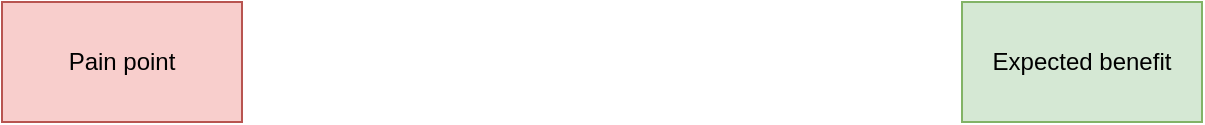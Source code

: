 <mxfile version="24.6.3" type="github" pages="3">
  <diagram id="twk73DMDN8ZU2yeEz9gN" name="Pain points and expected benefits">
    <mxGraphModel dx="1420" dy="732" grid="1" gridSize="10" guides="1" tooltips="1" connect="1" arrows="1" fold="1" page="1" pageScale="1" pageWidth="3300" pageHeight="4681" math="0" shadow="0">
      <root>
        <mxCell id="0" />
        <mxCell id="1" parent="0" />
        <mxCell id="dZRmw0rccMgG-eFrL56m-1" value="Pain point" style="rounded=0;whiteSpace=wrap;html=1;fillColor=#f8cecc;strokeColor=#b85450;" parent="1" vertex="1">
          <mxGeometry x="200" y="40" width="120" height="60" as="geometry" />
        </mxCell>
        <mxCell id="dZRmw0rccMgG-eFrL56m-2" value="Expected benefit" style="rounded=0;whiteSpace=wrap;html=1;fillColor=#d5e8d4;strokeColor=#82b366;" parent="1" vertex="1">
          <mxGeometry x="680" y="40" width="120" height="60" as="geometry" />
        </mxCell>
      </root>
    </mxGraphModel>
  </diagram>
  <diagram name="Needs" id="GF7OaNWlpsntlyMCokd7">
    <mxGraphModel dx="5485" dy="1126" grid="0" gridSize="10" guides="1" tooltips="1" connect="1" arrows="1" fold="1" page="1" pageScale="1" pageWidth="3300" pageHeight="4681" math="0" shadow="0">
      <root>
        <mxCell id="0" />
        <mxCell id="1" parent="0" />
        <mxCell id="7k-AmSmw4N_ky5tJrCOa-10" value="Measure ML performances" style="rounded=0;whiteSpace=wrap;html=1;fillColor=#d5e8d4;strokeColor=#82b366;" parent="1" vertex="1">
          <mxGeometry x="-120" y="120" width="160" height="60" as="geometry" />
        </mxCell>
        <mxCell id="7k-AmSmw4N_ky5tJrCOa-11" value="Measure energy consumption" style="rounded=0;whiteSpace=wrap;html=1;fillColor=#d5e8d4;strokeColor=#82b366;" parent="1" vertex="1">
          <mxGeometry x="-120" y="330" width="160" height="60" as="geometry" />
        </mxCell>
        <mxCell id="7k-AmSmw4N_ky5tJrCOa-12" value="Measure memory usage&amp;nbsp;" style="rounded=0;whiteSpace=wrap;html=1;fillColor=#d5e8d4;strokeColor=#82b366;" parent="1" vertex="1">
          <mxGeometry x="-120" y="400" width="160" height="60" as="geometry" />
        </mxCell>
        <mxCell id="7k-AmSmw4N_ky5tJrCOa-13" value="Measure ML pipeline latency" style="rounded=0;whiteSpace=wrap;html=1;fillColor=#d5e8d4;strokeColor=#82b366;" parent="1" vertex="1">
          <mxGeometry x="-120" y="260" width="160" height="60" as="geometry" />
        </mxCell>
        <UserObject label="Estimate &amp;lt;X&amp;gt;&amp;nbsp; (fo&lt;b&gt;r&amp;nbsp;&lt;/b&gt;unavailable or non existing targets)" tooltip="Cela peut concerner des cibles matérielles &#xa;qui ne sont psa encore disponibles sur&#xa;le marché mais dont on a déjà quelques &#xa;caractéristiques, ou des cibes non approvisionnées." id="7k-AmSmw4N_ky5tJrCOa-14">
          <mxCell style="rounded=0;whiteSpace=wrap;html=1;fillColor=#d5e8d4;strokeColor=#82b366;" parent="1" vertex="1">
            <mxGeometry x="80" y="600" width="160" height="60" as="geometry" />
          </mxCell>
        </UserObject>
        <mxCell id="7k-AmSmw4N_ky5tJrCOa-15" value="Automate mesurements (perform a series of mesurement exp. automatically" style="rounded=0;whiteSpace=wrap;html=1;fillColor=#d5e8d4;strokeColor=#82b366;" parent="1" vertex="1">
          <mxGeometry x="80" y="670" width="160" height="60" as="geometry" />
        </mxCell>
        <mxCell id="7k-AmSmw4N_ky5tJrCOa-16" value="Measure &amp;lt;X&amp;gt; for the same model on multiple targets,&amp;nbsp;" style="rounded=0;whiteSpace=wrap;html=1;fillColor=#d5e8d4;strokeColor=#82b366;" parent="1" vertex="1">
          <mxGeometry x="-120" y="600" width="160" height="60" as="geometry" />
        </mxCell>
        <mxCell id="7k-AmSmw4N_ky5tJrCOa-17" value="Measure &amp;lt;X&amp;gt; for the same model using multiple frameworks" style="rounded=0;whiteSpace=wrap;html=1;fillColor=#d5e8d4;strokeColor=#82b366;" parent="1" vertex="1">
          <mxGeometry x="-120" y="670" width="160" height="60" as="geometry" />
        </mxCell>
        <mxCell id="7k-AmSmw4N_ky5tJrCOa-18" value="Explore multiple deployment solutions and provide comparative results" style="rounded=0;whiteSpace=wrap;html=1;fillColor=#d5e8d4;strokeColor=#82b366;" parent="1" vertex="1">
          <mxGeometry x="-120" y="740" width="160" height="60" as="geometry" />
        </mxCell>
        <mxCell id="7k-AmSmw4N_ky5tJrCOa-19" value="Find the optimal deployment solution for a given model and a set of criteria" style="rounded=0;whiteSpace=wrap;html=1;fillColor=#d5e8d4;strokeColor=#82b366;" parent="1" vertex="1">
          <mxGeometry x="80" y="260" width="160" height="60" as="geometry" />
        </mxCell>
        <UserObject label="Find the best model architecture and deployment solution&amp;nbsp; for a given problem" tooltip="Le besoin de trouver la meilleure configuration &#xa;(modèle, framework, cible), &#xa;le modèle étant ici une variable libre.&#xa;On ne part pas d&#39;un modèle dont l&#39;architecture &#xa;est donnée, mais on optimise &#xa;l&#39;architecture pour un hardware donné (HW-NAS)." id="7k-AmSmw4N_ky5tJrCOa-20">
          <mxCell style="rounded=0;whiteSpace=wrap;html=1;fillColor=#d5e8d4;strokeColor=#82b366;" parent="1" vertex="1">
            <mxGeometry x="80" y="740" width="160" height="60" as="geometry" />
          </mxCell>
        </UserObject>
        <mxCell id="7k-AmSmw4N_ky5tJrCOa-21" value="Compare the &amp;lt;X&amp;gt; for multiple deployment solutions" style="rounded=0;whiteSpace=wrap;html=1;fillColor=#d5e8d4;strokeColor=#82b366;" parent="1" vertex="1">
          <mxGeometry x="-120" y="880" width="160" height="60" as="geometry" />
        </mxCell>
        <mxCell id="7k-AmSmw4N_ky5tJrCOa-26" value="Find possible deployment solutions for a given model and criteria" style="rounded=0;whiteSpace=wrap;html=1;fillColor=#d5e8d4;strokeColor=#82b366;" parent="1" vertex="1">
          <mxGeometry x="-120" y="810" width="160" height="60" as="geometry" />
        </mxCell>
        <mxCell id="7k-AmSmw4N_ky5tJrCOa-33" value="Estimate the effect of faults (e.g. SEUs) on the model performance" style="rounded=0;whiteSpace=wrap;html=1;fillColor=#d5e8d4;strokeColor=#82b366;" parent="1" vertex="1">
          <mxGeometry x="280" y="600" width="160" height="60" as="geometry" />
        </mxCell>
        <mxCell id="7k-AmSmw4N_ky5tJrCOa-36" value="Measure CPU usage" style="rounded=0;whiteSpace=wrap;html=1;fillColor=#d5e8d4;strokeColor=#82b366;" parent="1" vertex="1">
          <mxGeometry x="-120" y="190" width="160" height="60" as="geometry" />
        </mxCell>
        <mxCell id="7k-AmSmw4N_ky5tJrCOa-40" value="Find the optimal deployment" style="rounded=0;whiteSpace=wrap;html=1;fillColor=#d5e8d4;strokeColor=#82b366;" parent="1" vertex="1">
          <mxGeometry x="-120" y="950" width="160" height="60" as="geometry" />
        </mxCell>
        <mxCell id="7k-AmSmw4N_ky5tJrCOa-50" value="Measure temperature profile" style="rounded=0;whiteSpace=wrap;html=1;fillColor=#d5e8d4;strokeColor=#82b366;" parent="1" vertex="1">
          <mxGeometry x="-120" y="470" width="160" height="60" as="geometry" />
        </mxCell>
        <mxCell id="7k-AmSmw4N_ky5tJrCOa-112" style="edgeStyle=orthogonalEdgeStyle;rounded=0;orthogonalLoop=1;jettySize=auto;html=1;exitX=0.25;exitY=1;exitDx=0;exitDy=0;entryX=0;entryY=0.5;entryDx=0;entryDy=0;endArrow=none;endFill=0;" parent="1" source="7k-AmSmw4N_ky5tJrCOa-107" target="7k-AmSmw4N_ky5tJrCOa-111" edge="1">
          <mxGeometry relative="1" as="geometry" />
        </mxCell>
        <mxCell id="7k-AmSmw4N_ky5tJrCOa-56" value="Demonstrate that the model implementation preserves the semantics of the model" style="rounded=0;whiteSpace=wrap;html=1;fillColor=#d5e8d4;strokeColor=#82b366;fontSize=10;" parent="1" vertex="1">
          <mxGeometry x="340" y="190" width="120" height="50" as="geometry" />
        </mxCell>
        <UserObject label="Select a HW targets(according to high level criteria)" tooltip="Le besoin est de connaitre ce qui existe&#xa;et d&#39;avoir une idée des &#xa;grandes caractéristiques des cibles matérielles &#xa;(nombre de coeurs, présence d&#39;accélérateurs, &#xa;quantité mémoire, etc.).&#xa;Il s&#39;agit d&#39;un besoin d&#39;information et&#xa;de moyen d&#39;accès à cette information &#xa;(capacité de recherche sur un critère &#xa;donné).&#xa;" id="7k-AmSmw4N_ky5tJrCOa-58">
          <mxCell style="rounded=0;whiteSpace=wrap;html=1;fillColor=#d5e8d4;strokeColor=#82b366;" parent="1" vertex="1">
            <mxGeometry x="80" y="120" width="160" height="60" as="geometry" />
          </mxCell>
        </UserObject>
        <mxCell id="7k-AmSmw4N_ky5tJrCOa-115" style="edgeStyle=orthogonalEdgeStyle;rounded=0;orthogonalLoop=1;jettySize=auto;html=1;exitX=0.25;exitY=1;exitDx=0;exitDy=0;entryX=0;entryY=0.5;entryDx=0;entryDy=0;strokeColor=default;align=center;verticalAlign=middle;fontFamily=Helvetica;fontSize=11;fontColor=default;labelBackgroundColor=default;endArrow=none;endFill=0;" parent="1" source="7k-AmSmw4N_ky5tJrCOa-107" target="7k-AmSmw4N_ky5tJrCOa-56" edge="1">
          <mxGeometry relative="1" as="geometry" />
        </mxCell>
        <mxCell id="7k-AmSmw4N_ky5tJrCOa-118" style="edgeStyle=orthogonalEdgeStyle;rounded=0;orthogonalLoop=1;jettySize=auto;html=1;exitX=0.25;exitY=1;exitDx=0;exitDy=0;entryX=0;entryY=0.5;entryDx=0;entryDy=0;flowAnimation=0;endArrow=none;endFill=0;" parent="1" source="7k-AmSmw4N_ky5tJrCOa-107" target="7k-AmSmw4N_ky5tJrCOa-116" edge="1">
          <mxGeometry relative="1" as="geometry" />
        </mxCell>
        <mxCell id="7k-AmSmw4N_ky5tJrCOa-119" style="edgeStyle=orthogonalEdgeStyle;rounded=0;orthogonalLoop=1;jettySize=auto;html=1;exitX=0.25;exitY=1;exitDx=0;exitDy=0;entryX=0;entryY=0.5;entryDx=0;entryDy=0;strokeColor=default;align=center;verticalAlign=middle;fontFamily=Helvetica;fontSize=11;fontColor=default;labelBackgroundColor=default;endArrow=none;endFill=0;flowAnimation=0;" parent="1" source="7k-AmSmw4N_ky5tJrCOa-107" target="7k-AmSmw4N_ky5tJrCOa-117" edge="1">
          <mxGeometry relative="1" as="geometry" />
        </mxCell>
        <mxCell id="7k-AmSmw4N_ky5tJrCOa-126" style="edgeStyle=orthogonalEdgeStyle;rounded=0;orthogonalLoop=1;jettySize=auto;html=1;exitX=0.25;exitY=1;exitDx=0;exitDy=0;entryX=0;entryY=0.5;entryDx=0;entryDy=0;endArrow=none;endFill=0;" parent="1" source="7k-AmSmw4N_ky5tJrCOa-107" target="7k-AmSmw4N_ky5tJrCOa-125" edge="1">
          <mxGeometry relative="1" as="geometry" />
        </mxCell>
        <mxCell id="7k-AmSmw4N_ky5tJrCOa-107" value="Provide the evidences required by certification" style="rounded=0;whiteSpace=wrap;html=1;fillColor=#d5e8d4;strokeColor=#82b366;" parent="1" vertex="1">
          <mxGeometry x="280" y="120" width="160" height="60" as="geometry" />
        </mxCell>
        <UserObject label="&quot;Debug&quot; the model" tooltip="Par &quot;bug&quot;, on entend une propriété non satisfaite.&#xa;Ce peut êter par exemple la non identité de l&#39;implémentation avec l&#39;implémenation de réference, &#xa;de façon à pouvoir remonter aux causes racines. &#xa;C&#39;est par ex. ce que nous avons fait pour l&#39;ACAS XU." id="7k-AmSmw4N_ky5tJrCOa-109">
          <mxCell style="rounded=0;whiteSpace=wrap;html=1;fillColor=#d5e8d4;strokeColor=#82b366;" parent="1" vertex="1">
            <mxGeometry x="560" y="120" width="160" height="60" as="geometry" />
          </mxCell>
        </UserObject>
        <mxCell id="7k-AmSmw4N_ky5tJrCOa-111" value="Demonstrate mastering of the implementation toolchain" style="rounded=0;whiteSpace=wrap;html=1;fillColor=#d5e8d4;strokeColor=#82b366;fontSize=10;" parent="1" vertex="1">
          <mxGeometry x="340" y="250" width="120" height="50" as="geometry" />
        </mxCell>
        <mxCell id="7k-AmSmw4N_ky5tJrCOa-116" value="Demonstrate mastering of the implementation HW" style="rounded=0;whiteSpace=wrap;html=1;fillColor=#d5e8d4;strokeColor=#82b366;fontSize=10;" parent="1" vertex="1">
          <mxGeometry x="340" y="310" width="120" height="50" as="geometry" />
        </mxCell>
        <mxCell id="7k-AmSmw4N_ky5tJrCOa-117" value="Ensure model to model implementation traceability" style="rounded=0;whiteSpace=wrap;html=1;fillColor=#d5e8d4;strokeColor=#82b366;fontSize=10;" parent="1" vertex="1">
          <mxGeometry x="340" y="370" width="120" height="50" as="geometry" />
        </mxCell>
        <UserObject label="Find performance hotspots" tooltip="Le besoin est d&#39;identifier les endroits où&#xa;les ressources / le temps est consommé&#xa;de façon à éventuellement modifier l&#39;implémentation.&#xa;Pour un GPU, par ex., NVIDIA fournit l&#39;environnement&#xa;nsight. Quid des autres plateformes?&#xa;Quels sont les observables pertinents? (par ex. cache hit / miss, etc.)" id="7k-AmSmw4N_ky5tJrCOa-121">
          <mxCell style="rounded=0;whiteSpace=wrap;html=1;fillColor=#d5e8d4;strokeColor=#82b366;" parent="1" vertex="1">
            <mxGeometry x="760" y="120" width="160" height="60" as="geometry" />
          </mxCell>
        </UserObject>
        <mxCell id="7k-AmSmw4N_ky5tJrCOa-122" value="Optimize implementation" style="rounded=0;whiteSpace=wrap;html=1;fillColor=#d5e8d4;strokeColor=#82b366;" parent="1" vertex="1">
          <mxGeometry x="760" y="190" width="160" height="60" as="geometry" />
        </mxCell>
        <mxCell id="7k-AmSmw4N_ky5tJrCOa-123" value="Reduce model implementation time" style="rounded=0;whiteSpace=wrap;html=1;fillColor=#d5e8d4;strokeColor=#82b366;" parent="1" vertex="1">
          <mxGeometry x="560" y="190" width="160" height="60" as="geometry" />
        </mxCell>
        <mxCell id="7k-AmSmw4N_ky5tJrCOa-125" value="Demonstrate compliance with inference latency constraint" style="rounded=0;whiteSpace=wrap;html=1;fillColor=#d5e8d4;strokeColor=#82b366;fontSize=10;" parent="1" vertex="1">
          <mxGeometry x="340" y="430" width="120" height="50" as="geometry" />
        </mxCell>
        <mxCell id="7k-AmSmw4N_ky5tJrCOa-127" value="Ensure model&amp;nbsp;&lt;div&gt;implemenation maintainability&lt;/div&gt;" style="rounded=0;whiteSpace=wrap;html=1;fillColor=#d5e8d4;strokeColor=#82b366;" parent="1" vertex="1">
          <mxGeometry x="560" y="260" width="160" height="60" as="geometry" />
        </mxCell>
        <UserObject label="Setup the toolchain" tooltip="L&#39;utilisateur va avoir besoin de mettre en place &#xa;la chaine d&#39;outil pour la cible donnée.&#xa;La documentation est plus ou moins disponible&#xa;sur intenet, mais nécessite souvent des ajustements... &#xa;Fournir une procédure claire et complète ou, &#xa;éventuellement, un dockerfile est &#xa;un moyen de faciliter la mise en oeuvre &#xa;des outils / cibles. " id="7k-AmSmw4N_ky5tJrCOa-131">
          <mxCell style="rounded=0;whiteSpace=wrap;html=1;fillColor=#d5e8d4;strokeColor=#82b366;" parent="1" vertex="1">
            <mxGeometry x="760" y="260" width="160" height="60" as="geometry" />
          </mxCell>
        </UserObject>
        <mxCell id="7k-AmSmw4N_ky5tJrCOa-132" value="Compare&amp;nbsp; the final&amp;nbsp; implementation with a reference implementation&amp;nbsp;" style="rounded=0;whiteSpace=wrap;html=1;fillColor=#d5e8d4;strokeColor=#82b366;" parent="1" vertex="1">
          <mxGeometry x="560" y="330" width="160" height="60" as="geometry" />
        </mxCell>
        <mxCell id="7k-AmSmw4N_ky5tJrCOa-138" value="Select and apply optimization stategy (quantification, pruning etc.)" style="rounded=0;whiteSpace=wrap;html=1;fillColor=#d5e8d4;strokeColor=#82b366;" parent="1" vertex="1">
          <mxGeometry x="280" y="670" width="160" height="60" as="geometry" />
        </mxCell>
        <UserObject label="Select an implementation framework (tensorflow, tensorlof lite, etc.)" tooltip="Le besoin est de connaitre ce qui existe&#xa;et d&#39;avoir une idée des &#xa;grandes caractéristiques des cibles matérielles &#xa;(nombre de coeurs, présence d&#39;accélérateurs, &#xa;quantité mémoire, etc.).&#xa;Il s&#39;agit d&#39;un besoin d&#39;information et&#xa;de moyen d&#39;accès à cette information &#xa;(capacité de recherche sur un critère &#xa;donné).&#xa;" id="7k-AmSmw4N_ky5tJrCOa-140">
          <mxCell style="rounded=0;whiteSpace=wrap;html=1;fillColor=#d5e8d4;strokeColor=#82b366;" parent="1" vertex="1">
            <mxGeometry x="80" y="190" width="160" height="60" as="geometry" />
          </mxCell>
        </UserObject>
        <UserObject label="Have access to the HW targets" tooltip="Le besoin est de connaitre ce qui existe&#xa;et d&#39;avoir une idée des &#xa;grandes caractéristiques des cibles matérielles &#xa;(nombre de coeurs, présence d&#39;accélérateurs, &#xa;quantité mémoire, etc.).&#xa;Il s&#39;agit d&#39;un besoin d&#39;information et&#xa;de moyen d&#39;accès à cette information &#xa;(capacité de recherche sur un critère &#xa;donné).&#xa;" id="7k-AmSmw4N_ky5tJrCOa-141">
          <mxCell style="rounded=0;whiteSpace=wrap;html=1;fillColor=#d5e8d4;strokeColor=#82b366;" parent="1" vertex="1">
            <mxGeometry x="80" y="330" width="160" height="60" as="geometry" />
          </mxCell>
        </UserObject>
        <UserObject label="Setup the deployment tool chain&amp;nbsp;" tooltip="Le besoin est de connaitre ce qui existe&#xa;et d&#39;avoir une idée des &#xa;grandes caractéristiques des cibles matérielles &#xa;(nombre de coeurs, présence d&#39;accélérateurs, &#xa;quantité mémoire, etc.).&#xa;Il s&#39;agit d&#39;un besoin d&#39;information et&#xa;de moyen d&#39;accès à cette information &#xa;(capacité de recherche sur un critère &#xa;donné).&#xa;" id="7k-AmSmw4N_ky5tJrCOa-142">
          <mxCell style="rounded=0;whiteSpace=wrap;html=1;fillColor=#d5e8d4;strokeColor=#82b366;" parent="1" vertex="1">
            <mxGeometry x="80" y="400" width="160" height="60" as="geometry" />
          </mxCell>
        </UserObject>
      </root>
    </mxGraphModel>
  </diagram>
  <diagram id="L-WbdFmsN54aZYTxg2xd" name="Capabilities">
    <mxGraphModel dx="1420" dy="732" grid="1" gridSize="10" guides="1" tooltips="1" connect="1" arrows="1" fold="1" page="1" pageScale="1" pageWidth="3300" pageHeight="4681" math="0" shadow="0">
      <root>
        <mxCell id="0" />
        <mxCell id="1" parent="0" />
        <mxCell id="7Z47ljtqpyQ3p56c0qJt-1" value="" style="rounded=0;whiteSpace=wrap;html=1;dashed=1;dashPattern=12 12;fillColor=#eeeeee;strokeColor=#36393d;" vertex="1" parent="1">
          <mxGeometry x="200" y="110" width="350" height="230" as="geometry" />
        </mxCell>
        <mxCell id="7Z47ljtqpyQ3p56c0qJt-2" value="" style="rounded=0;whiteSpace=wrap;html=1;dashed=1;dashPattern=12 12;fillColor=#ffcccc;strokeColor=#36393d;" vertex="1" parent="1">
          <mxGeometry x="760" y="670" width="350" height="340" as="geometry" />
        </mxCell>
        <mxCell id="7Z47ljtqpyQ3p56c0qJt-3" value="" style="rounded=0;whiteSpace=wrap;html=1;dashed=1;dashPattern=12 12;fillColor=#cce5ff;strokeColor=#36393d;" vertex="1" parent="1">
          <mxGeometry x="200" y="670" width="520" height="500" as="geometry" />
        </mxCell>
        <mxCell id="7Z47ljtqpyQ3p56c0qJt-4" value="" style="rounded=0;whiteSpace=wrap;html=1;dashed=1;dashPattern=12 12;fillColor=#fff2cc;strokeColor=#d6b656;" vertex="1" parent="1">
          <mxGeometry x="760" y="110" width="350" height="230" as="geometry" />
        </mxCell>
        <mxCell id="7Z47ljtqpyQ3p56c0qJt-5" value="" style="rounded=0;whiteSpace=wrap;html=1;dashed=1;dashPattern=12 12;fillColor=#d5e8d4;strokeColor=#82b366;" vertex="1" parent="1">
          <mxGeometry x="1160" y="390" width="350" height="230" as="geometry" />
        </mxCell>
        <mxCell id="7Z47ljtqpyQ3p56c0qJt-6" value="" style="rounded=0;whiteSpace=wrap;html=1;dashed=1;dashPattern=12 12;fillColor=#ffff88;strokeColor=#36393d;" vertex="1" parent="1">
          <mxGeometry x="760" y="390" width="350" height="230" as="geometry" />
        </mxCell>
        <mxCell id="7Z47ljtqpyQ3p56c0qJt-7" value="" style="rounded=0;whiteSpace=wrap;html=1;dashed=1;dashPattern=12 12;fillColor=#dae8fc;strokeColor=#6c8ebf;" vertex="1" parent="1">
          <mxGeometry x="1160" y="670" width="350" height="340" as="geometry" />
        </mxCell>
        <mxCell id="7Z47ljtqpyQ3p56c0qJt-8" value="" style="rounded=0;whiteSpace=wrap;html=1;dashed=1;dashPattern=12 12;fillColor=#e1d5e7;strokeColor=#9673a6;" vertex="1" parent="1">
          <mxGeometry x="1160" y="110" width="350" height="230" as="geometry" />
        </mxCell>
        <mxCell id="7Z47ljtqpyQ3p56c0qJt-9" value="Capability to run the same model on multiple targets" style="rounded=1;whiteSpace=wrap;html=1;fillColor=#ffe6cc;strokeColor=#d79b00;" vertex="1" parent="1">
          <mxGeometry x="550" y="750" width="160" height="60" as="geometry" />
        </mxCell>
        <mxCell id="7Z47ljtqpyQ3p56c0qJt-10" value="Capability to deploy the same model using multiple frameworks" style="rounded=1;whiteSpace=wrap;html=1;fillColor=#ffe6cc;strokeColor=#d79b00;" vertex="1" parent="1">
          <mxGeometry x="550" y="1100" width="160" height="60" as="geometry" />
        </mxCell>
        <mxCell id="7Z47ljtqpyQ3p56c0qJt-11" value="Capability to measure energy consumption&amp;nbsp;" style="rounded=1;whiteSpace=wrap;html=1;fillColor=#ffe6cc;strokeColor=#d79b00;" vertex="1" parent="1">
          <mxGeometry x="380" y="1030" width="160" height="60" as="geometry" />
        </mxCell>
        <mxCell id="7Z47ljtqpyQ3p56c0qJt-12" value="Capability to measure memory usage" style="rounded=1;whiteSpace=wrap;html=1;fillColor=#ffe6cc;strokeColor=#d79b00;" vertex="1" parent="1">
          <mxGeometry x="380" y="890" width="160" height="60" as="geometry" />
        </mxCell>
        <mxCell id="7Z47ljtqpyQ3p56c0qJt-13" value="Capability to measure CPU usage" style="rounded=1;whiteSpace=wrap;html=1;fillColor=#ffe6cc;strokeColor=#d79b00;" vertex="1" parent="1">
          <mxGeometry x="550" y="960" width="160" height="60" as="geometry" />
        </mxCell>
        <mxCell id="7Z47ljtqpyQ3p56c0qJt-14" value="Capability to specify the ``semantics&#39;&#39; of the model semantics in a precise and accurate way" style="rounded=1;whiteSpace=wrap;html=1;fillColor=#ffe6cc;strokeColor=#d79b00;" vertex="1" parent="1">
          <mxGeometry x="940" y="120" width="160" height="60" as="geometry" />
        </mxCell>
        <mxCell id="7Z47ljtqpyQ3p56c0qJt-15" value="Capability to demonstrate that the model properties (e.g., robustness) are preserved by its impl.&amp;nbsp;" style="rounded=1;whiteSpace=wrap;html=1;fillColor=#ffe6cc;strokeColor=#d79b00;" vertex="1" parent="1">
          <mxGeometry x="770" y="120" width="160" height="60" as="geometry" />
        </mxCell>
        <mxCell id="7Z47ljtqpyQ3p56c0qJt-16" value="Capability to demonstrate that the ML model perf. are preserved by its impl." style="rounded=1;whiteSpace=wrap;html=1;fillColor=#ffe6cc;strokeColor=#d79b00;" vertex="1" parent="1">
          <mxGeometry x="770" y="190" width="160" height="60" as="geometry" />
        </mxCell>
        <mxCell id="7Z47ljtqpyQ3p56c0qJt-17" value="Capability to give access to a zoo of models with appropriate documentation" style="rounded=1;whiteSpace=wrap;html=1;fillColor=#ffe6cc;strokeColor=#d79b00;" vertex="1" parent="1">
          <mxGeometry x="1170" y="830" width="160" height="60" as="geometry" />
        </mxCell>
        <mxCell id="7Z47ljtqpyQ3p56c0qJt-18" value="Capability to predict measure &amp;lt;X&amp;gt; (e.g., using ML)" style="rounded=1;whiteSpace=wrap;html=1;fillColor=#ffe6cc;strokeColor=#d79b00;" vertex="1" parent="1">
          <mxGeometry x="380" y="750" width="160" height="60" as="geometry" />
        </mxCell>
        <mxCell id="7Z47ljtqpyQ3p56c0qJt-19" value="Capability to propose possible deployment solutions compliant with a set of criteria" style="rounded=1;whiteSpace=wrap;html=1;fillColor=#ffe6cc;strokeColor=#d79b00;" vertex="1" parent="1">
          <mxGeometry x="1340" y="760" width="160" height="60" as="geometry" />
        </mxCell>
        <mxCell id="7Z47ljtqpyQ3p56c0qJt-20" value="Capability to evaluate multiple deployment solutions" style="rounded=1;whiteSpace=wrap;html=1;fillColor=#ffe6cc;strokeColor=#d79b00;" vertex="1" parent="1">
          <mxGeometry x="210" y="120" width="160" height="60" as="geometry" />
        </mxCell>
        <mxCell id="7Z47ljtqpyQ3p56c0qJt-21" value="Capability to share results of previous experiments" style="rounded=1;whiteSpace=wrap;html=1;fillColor=#ffe6cc;strokeColor=#d79b00;" vertex="1" parent="1">
          <mxGeometry x="770" y="400" width="160" height="60" as="geometry" />
        </mxCell>
        <mxCell id="7Z47ljtqpyQ3p56c0qJt-22" value="Capability to inject faults into a model implementation" style="rounded=1;whiteSpace=wrap;html=1;fillColor=#ffe6cc;strokeColor=#d79b00;" vertex="1" parent="1">
          <mxGeometry x="770" y="750" width="160" height="60" as="geometry" />
        </mxCell>
        <mxCell id="7Z47ljtqpyQ3p56c0qJt-23" value="Provide indication about processor usage" style="rounded=1;whiteSpace=wrap;html=1;fillColor=#ffe6cc;strokeColor=#d79b00;" vertex="1" parent="1">
          <mxGeometry x="380" y="820" width="160" height="60" as="geometry" />
        </mxCell>
        <mxCell id="7Z47ljtqpyQ3p56c0qJt-24" value="Provide indication about cache usage" style="rounded=1;whiteSpace=wrap;html=1;fillColor=#ffe6cc;strokeColor=#d79b00;" vertex="1" parent="1">
          <mxGeometry x="550" y="820" width="160" height="60" as="geometry" />
        </mxCell>
        <mxCell id="7Z47ljtqpyQ3p56c0qJt-25" value="Provide indication about bus usage" style="rounded=1;whiteSpace=wrap;html=1;fillColor=#ffe6cc;strokeColor=#d79b00;" vertex="1" parent="1">
          <mxGeometry x="550" y="890" width="160" height="60" as="geometry" />
        </mxCell>
        <mxCell id="7Z47ljtqpyQ3p56c0qJt-26" value="Capability to measure response times" style="rounded=1;whiteSpace=wrap;html=1;fillColor=#ffe6cc;strokeColor=#d79b00;" vertex="1" parent="1">
          <mxGeometry x="550" y="680" width="160" height="60" as="geometry" />
        </mxCell>
        <mxCell id="7Z47ljtqpyQ3p56c0qJt-27" value="Capability to describe series of experiments using a script" style="rounded=1;whiteSpace=wrap;html=1;fillColor=#ffe6cc;strokeColor=#d79b00;" vertex="1" parent="1">
          <mxGeometry x="550" y="1030" width="160" height="60" as="geometry" />
        </mxCell>
        <mxCell id="7Z47ljtqpyQ3p56c0qJt-28" value="Capability to transform models to support multiple frameworks" style="rounded=1;whiteSpace=wrap;html=1;fillColor=#ffe6cc;strokeColor=#d79b00;" vertex="1" parent="1">
          <mxGeometry x="210" y="190" width="160" height="60" as="geometry" />
        </mxCell>
        <mxCell id="7Z47ljtqpyQ3p56c0qJt-29" value="Capability to check the compatibility of models with frameworks" style="rounded=1;whiteSpace=wrap;html=1;fillColor=#ffe6cc;strokeColor=#d79b00;" vertex="1" parent="1">
          <mxGeometry x="380" y="120" width="160" height="60" as="geometry" />
        </mxCell>
        <mxCell id="7Z47ljtqpyQ3p56c0qJt-30" value="Capability to propose a workflow for a given model and target" style="rounded=1;whiteSpace=wrap;html=1;fillColor=#ffe6cc;strokeColor=#d79b00;" vertex="1" parent="1">
          <mxGeometry x="380" y="190" width="160" height="60" as="geometry" />
        </mxCell>
        <UserObject label="Capability to show the status of a on-going series of experiments" tooltip="Il s&#39;agit d&#39;une capacité de surveillance [déjà implémentée avec Airflow]" id="7Z47ljtqpyQ3p56c0qJt-31">
          <mxCell style="rounded=1;whiteSpace=wrap;html=1;fillColor=#ffe6cc;strokeColor=#d79b00;" vertex="1" parent="1">
            <mxGeometry x="1170" y="120" width="160" height="60" as="geometry" />
          </mxCell>
        </UserObject>
        <mxCell id="7Z47ljtqpyQ3p56c0qJt-32" value="Capabiity to add new HW platforms in a transparent way" style="rounded=1;whiteSpace=wrap;html=1;fillColor=#ffe6cc;strokeColor=#d79b00;" vertex="1" parent="1">
          <mxGeometry x="210" y="680" width="160" height="60" as="geometry" />
        </mxCell>
        <UserObject label="Capability to list and provide essential info. on existing AI deployment frameworks" tooltip="L&#39;idée est de donner à l&#39;utilisateur des &#xa;informations le plus à jour possible sur &#xa;les bibliothèques, frameworks, accélérateurs IA&#xa;disponibles sur le marché." id="7Z47ljtqpyQ3p56c0qJt-33">
          <mxCell style="rounded=1;whiteSpace=wrap;html=1;fillColor=#ffe6cc;strokeColor=#d79b00;" vertex="1" parent="1">
            <mxGeometry x="1170" y="400" width="160" height="60" as="geometry" />
          </mxCell>
        </UserObject>
        <UserObject label="Capability to list and provide essential info. existing AI-enabled&amp;nbsp;HW targets, accelerators" tooltip="L&#39;idée est de donner à l&#39;utilisateur des &#xa;informations le plus à jour possible sur &#xa;les bibliothèques, frameworks, accélérateurs IA&#xa;disponibles sur le marché." id="7Z47ljtqpyQ3p56c0qJt-34">
          <mxCell style="rounded=1;whiteSpace=wrap;html=1;fillColor=#ffe6cc;strokeColor=#d79b00;" vertex="1" parent="1">
            <mxGeometry x="1170" y="470" width="160" height="60" as="geometry" />
          </mxCell>
        </UserObject>
        <UserObject label="Capability to share existing resources among mutiple users" tooltip="L&#39;idée est de pouvoir mettre en commun des&#xa;ressources matérielles entre utilisateurs &#xa;du banc. C&#39;est-à-dire de pouvoir rendre &#xa;accessible une ressource matérielle qui &#xa;serait localisée chez un partenaire..." id="7Z47ljtqpyQ3p56c0qJt-35">
          <mxCell style="rounded=1;whiteSpace=wrap;html=1;fillColor=#ffe6cc;strokeColor=#d79b00;" vertex="1" parent="1">
            <mxGeometry x="380" y="1100" width="160" height="60" as="geometry" />
          </mxCell>
        </UserObject>
        <UserObject label="Capability to share resources located at different sites in a transparent way" tooltip="L&#39;idée est de pouvoir établir un réseau&#xa;de &quot;bancs&quot; et de pouvoir utiliser n&#39;importe&#xa;quelle des ressources disponibles sur ces&#xa;bancs à un utilisateur. &#xa;À terme, on pourrait offrir la capacité de&#xa;d&#39;intégrer (&quot;plugger&quot;) une nouvelle &#xa;ressource matérielle fournie pas l&#39;un des &#xa;partenaires." id="7Z47ljtqpyQ3p56c0qJt-36">
          <mxCell style="rounded=1;whiteSpace=wrap;html=1;fillColor=#ffe6cc;strokeColor=#d79b00;" vertex="1" parent="1">
            <mxGeometry x="940" y="750" width="160" height="60" as="geometry" />
          </mxCell>
        </UserObject>
        <mxCell id="7Z47ljtqpyQ3p56c0qJt-37" value="Capability to integrate the deployment workflow in the MLOps workflow" style="rounded=1;whiteSpace=wrap;html=1;fillColor=#ffe6cc;strokeColor=#d79b00;" vertex="1" parent="1">
          <mxGeometry x="940" y="680" width="160" height="60" as="geometry" />
        </mxCell>
        <mxCell id="7Z47ljtqpyQ3p56c0qJt-38" value="Capability to document frameworks in an homogenous way (for comparison purposes)" style="rounded=1;whiteSpace=wrap;html=1;fillColor=#ffe6cc;strokeColor=#d79b00;" vertex="1" parent="1">
          <mxGeometry x="1340" y="690" width="160" height="60" as="geometry" />
        </mxCell>
        <UserObject label="Capability to collect and give access to experimental results from the litterature" tooltip="De très nombreux articles scientifiques (et &#xa;autres) donnent des résultats de &#xa;performance. Il serait bien de les &#xa;collecter et d&#39;y donner accès. &#xa;Cela permettrait de faire un premier choix sans &#xa;avoir à réaliser de mesures." id="7Z47ljtqpyQ3p56c0qJt-39">
          <mxCell style="rounded=1;whiteSpace=wrap;html=1;fillColor=#ffe6cc;strokeColor=#d79b00;" vertex="1" parent="1">
            <mxGeometry x="770" y="470" width="160" height="60" as="geometry" />
          </mxCell>
        </UserObject>
        <UserObject label="Capability to guide the user to chose the most appropriate target for his/her needs" tooltip="Utilisation d&#39;un LLM+RAG spécialisé sur&#xa;le déploiement d&#39;algorithmes d&#39;IA?" id="7Z47ljtqpyQ3p56c0qJt-40">
          <mxCell style="rounded=1;whiteSpace=wrap;html=1;fillColor=#ffe6cc;strokeColor=#d79b00;" vertex="1" parent="1">
            <mxGeometry x="1170" y="760" width="160" height="60" as="geometry" />
          </mxCell>
        </UserObject>
        <UserObject label="Capability to guide the user to chose the most appropriate models for a given function" tooltip="L&#39;idée est de proposer une taxonomie des&#xa;modèles en précisant ce pour quoi ils&#xa;ont été développés, quelles sont les &#xa;performances obtenues, les papiers&#xa;dans lesquels ils sont décrits." id="7Z47ljtqpyQ3p56c0qJt-41">
          <mxCell style="rounded=1;whiteSpace=wrap;html=1;fillColor=#ffe6cc;strokeColor=#d79b00;" vertex="1" parent="1">
            <mxGeometry x="1170" y="690" width="160" height="60" as="geometry" />
          </mxCell>
        </UserObject>
        <mxCell id="7Z47ljtqpyQ3p56c0qJt-42" value="Capability to compare a model impl. against a reference impl. at for all layers" style="rounded=1;whiteSpace=wrap;html=1;fillColor=#ffe6cc;strokeColor=#d79b00;" vertex="1" parent="1">
          <mxGeometry x="940" y="190" width="160" height="60" as="geometry" />
        </mxCell>
        <UserObject label="Capability to provide template implementations for typical models, frameworks, targets&amp;nbsp;" tooltip="Cela vaut pour les implémentations &quot;manuelles&quot;, &#xa;c&#39;est-à-dire celles qui ne sont pas directement&#xa;obtenues par transformation d&#39;une description &#xa;de modèle selon un format standard." id="7Z47ljtqpyQ3p56c0qJt-43">
          <mxCell style="rounded=1;whiteSpace=wrap;html=1;fillColor=#ffe6cc;strokeColor=#d79b00;" vertex="1" parent="1">
            <mxGeometry x="1340" y="830" width="160" height="60" as="geometry" />
          </mxCell>
        </UserObject>
        <mxCell id="7Z47ljtqpyQ3p56c0qJt-44" value="Capability to detect and recover failures (restart experiments...)" style="rounded=1;whiteSpace=wrap;html=1;fillColor=#ffe6cc;strokeColor=#d79b00;" vertex="1" parent="1">
          <mxGeometry x="1170" y="190" width="160" height="60" as="geometry" />
        </mxCell>
        <mxCell id="7Z47ljtqpyQ3p56c0qJt-45" value="Capability to debug a model impementation" style="rounded=1;whiteSpace=wrap;html=1;fillColor=#ffe6cc;strokeColor=#d79b00;" vertex="1" parent="1">
          <mxGeometry x="380" y="960" width="160" height="60" as="geometry" />
        </mxCell>
        <mxCell id="7Z47ljtqpyQ3p56c0qJt-46" value="TECHNOLOGICAL SURVEY" style="rounded=0;whiteSpace=wrap;html=1;fillColor=#d5e8d4;strokeColor=#82b366;" vertex="1" parent="1">
          <mxGeometry x="1160" y="360" width="350" height="30" as="geometry" />
        </mxCell>
        <mxCell id="7Z47ljtqpyQ3p56c0qJt-47" value="GUIDANCE and DOCUMENTATION" style="rounded=0;whiteSpace=wrap;html=1;fillColor=#dae8fc;strokeColor=#6c8ebf;" vertex="1" parent="1">
          <mxGeometry x="1160" y="640" width="350" height="30" as="geometry" />
        </mxCell>
        <mxCell id="7Z47ljtqpyQ3p56c0qJt-48" value="Capability to support spiking neural networks" style="rounded=1;whiteSpace=wrap;html=1;fillColor=#ffe6cc;strokeColor=#d79b00;" vertex="1" parent="1">
          <mxGeometry x="770" y="680" width="160" height="60" as="geometry" />
        </mxCell>
        <mxCell id="7Z47ljtqpyQ3p56c0qJt-49" value="RESULTS COLLECTION AND SHARING" style="rounded=0;whiteSpace=wrap;html=1;fillColor=#ffff88;strokeColor=#36393d;" vertex="1" parent="1">
          <mxGeometry x="760" y="360" width="350" height="30" as="geometry" />
        </mxCell>
        <mxCell id="7Z47ljtqpyQ3p56c0qJt-50" value="MONITORING" style="rounded=0;whiteSpace=wrap;html=1;fillColor=#e1d5e7;strokeColor=#9673a6;" vertex="1" parent="1">
          <mxGeometry x="1160" y="80" width="350" height="30" as="geometry" />
        </mxCell>
        <mxCell id="7Z47ljtqpyQ3p56c0qJt-51" value="DEVELOPMENT ASSURANCE" style="rounded=0;whiteSpace=wrap;html=1;fillColor=#fff2cc;strokeColor=#d6b656;" vertex="1" parent="1">
          <mxGeometry x="760" y="80" width="350" height="30" as="geometry" />
        </mxCell>
        <mxCell id="7Z47ljtqpyQ3p56c0qJt-52" value="AUTOMATION" style="rounded=0;whiteSpace=wrap;html=1;fillColor=#eeeeee;strokeColor=#36393d;" vertex="1" parent="1">
          <mxGeometry x="200" y="80" width="350" height="30" as="geometry" />
        </mxCell>
        <mxCell id="7Z47ljtqpyQ3p56c0qJt-53" value="Capability to reproduce experiments" style="rounded=1;whiteSpace=wrap;html=1;fillColor=#ffe6cc;strokeColor=#d79b00;" vertex="1" parent="1">
          <mxGeometry x="380" y="680" width="160" height="60" as="geometry" />
        </mxCell>
        <UserObject label="Capability to show the characteristics of the HW platforms installed in the bench" tooltip="L&#39;idée est de donner des informations &#xa;synthétiques et représentées de façon &#xa;homogènespourles différentes cibles &#xa;matérielles installées sur le banc &#xa;(ou, plus généralement, disponibles &#xa;sur le marché). " id="7Z47ljtqpyQ3p56c0qJt-54">
          <mxCell style="rounded=1;whiteSpace=wrap;html=1;fillColor=#ffe6cc;strokeColor=#d79b00;" vertex="1" parent="1">
            <mxGeometry x="1170" y="900" width="160" height="60" as="geometry" />
          </mxCell>
        </UserObject>
        <mxCell id="7Z47ljtqpyQ3p56c0qJt-55" value="OTHER" style="rounded=0;whiteSpace=wrap;html=1;fillColor=#ffcccc;strokeColor=#36393d;" vertex="1" parent="1">
          <mxGeometry x="760" y="640" width="350" height="30" as="geometry" />
        </mxCell>
        <mxCell id="7Z47ljtqpyQ3p56c0qJt-56" value="BASIC CAPABILITIES" style="rounded=0;whiteSpace=wrap;html=1;fillColor=#cce5ff;strokeColor=#36393d;" vertex="1" parent="1">
          <mxGeometry x="200" y="640" width="520" height="30" as="geometry" />
        </mxCell>
        <mxCell id="7Z47ljtqpyQ3p56c0qJt-57" value="Capability to measure temperature profile" style="rounded=1;whiteSpace=wrap;html=1;fillColor=#ffe6cc;strokeColor=#d79b00;" vertex="1" parent="1">
          <mxGeometry x="210" y="750" width="160" height="60" as="geometry" />
        </mxCell>
        <mxCell id="7Z47ljtqpyQ3p56c0qJt-58" value="Capability to identify situations leading to worst-case execution times" style="rounded=1;whiteSpace=wrap;html=1;fillColor=#ffe6cc;strokeColor=#d79b00;" vertex="1" parent="1">
          <mxGeometry x="770" y="820" width="160" height="60" as="geometry" />
        </mxCell>
        <mxCell id="7Z47ljtqpyQ3p56c0qJt-59" value="Capability to ensure confidentiality&amp;nbsp;" style="rounded=1;whiteSpace=wrap;html=1;fillColor=#ffe6cc;strokeColor=#d79b00;" vertex="1" parent="1">
          <mxGeometry x="770" y="890" width="160" height="60" as="geometry" />
        </mxCell>
      </root>
    </mxGraphModel>
  </diagram>
</mxfile>
